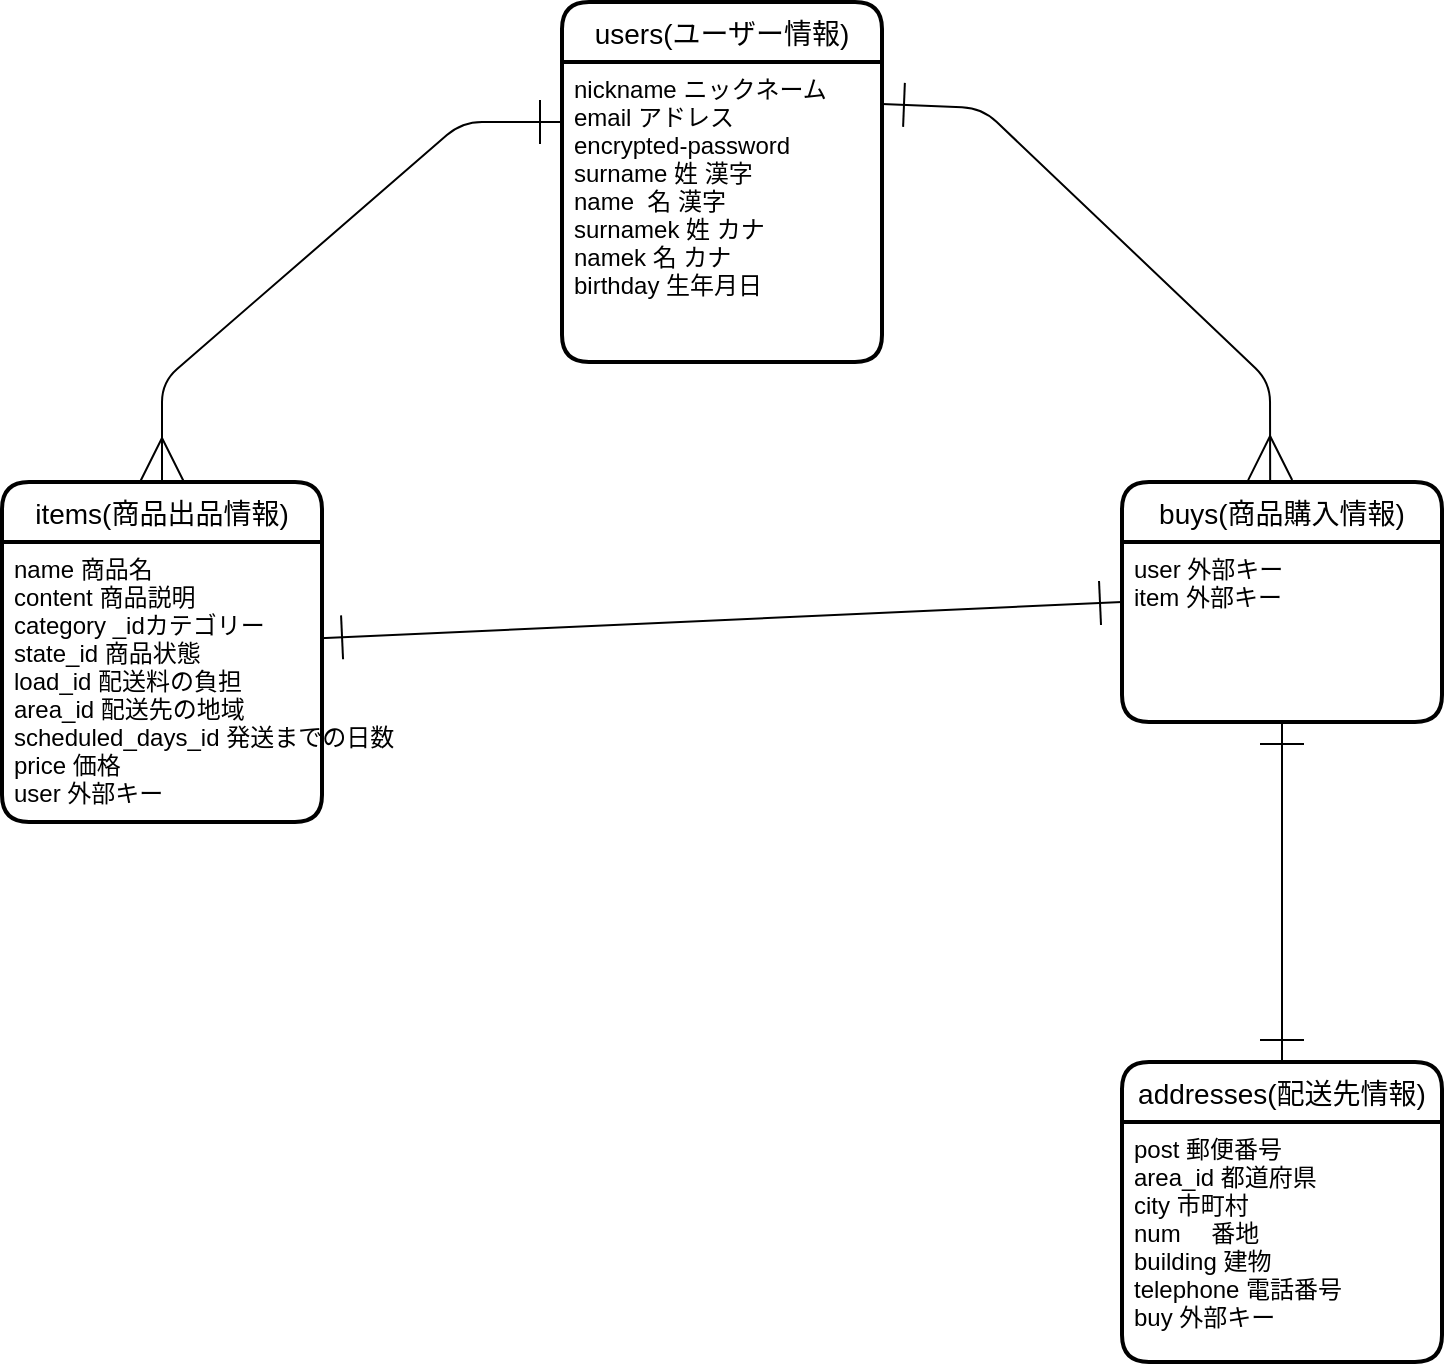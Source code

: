 <mxfile>
    <diagram id="-COzxWgDYKAaHWC1QpeF" name="ページ1">
        <mxGraphModel dx="1765" dy="860" grid="1" gridSize="10" guides="1" tooltips="1" connect="1" arrows="1" fold="1" page="1" pageScale="1" pageWidth="827" pageHeight="1169" math="0" shadow="0">
            <root>
                <mxCell id="0"/>
                <mxCell id="1" parent="0"/>
                <mxCell id="2" value="users(ユーザー情報)" style="swimlane;childLayout=stackLayout;horizontal=1;startSize=30;horizontalStack=0;rounded=1;fontSize=14;fontStyle=0;strokeWidth=2;resizeParent=0;resizeLast=1;shadow=0;dashed=0;align=center;" parent="1" vertex="1">
                    <mxGeometry x="280" y="40" width="160" height="180" as="geometry"/>
                </mxCell>
                <mxCell id="3" value="nickname ニックネーム&#10;email アドレス&#10;encrypted-password&#10;surname 姓 漢字&#10;name  名 漢字&#10;surnamek 姓 カナ&#10;namek 名 カナ&#10;birthday 生年月日" style="align=left;strokeColor=none;fillColor=none;spacingLeft=4;fontSize=12;verticalAlign=top;resizable=0;rotatable=0;part=1;" parent="2" vertex="1">
                    <mxGeometry y="30" width="160" height="150" as="geometry"/>
                </mxCell>
                <mxCell id="4" value="items(商品出品情報)" style="swimlane;childLayout=stackLayout;horizontal=1;startSize=30;horizontalStack=0;rounded=1;fontSize=14;fontStyle=0;strokeWidth=2;resizeParent=0;resizeLast=1;shadow=0;dashed=0;align=center;" parent="1" vertex="1">
                    <mxGeometry y="280" width="160" height="170" as="geometry"/>
                </mxCell>
                <mxCell id="5" value="name 商品名&#10;content 商品説明&#10;category _idカテゴリー&#10;state_id 商品状態&#10;load_id 配送料の負担&#10;area_id 配送先の地域&#10;scheduled_days_id 発送までの日数&#10;price 価格&#10;user 外部キー" style="align=left;strokeColor=none;fillColor=none;spacingLeft=4;fontSize=12;verticalAlign=top;resizable=0;rotatable=0;part=1;" parent="4" vertex="1">
                    <mxGeometry y="30" width="160" height="140" as="geometry"/>
                </mxCell>
                <mxCell id="6" value="buys(商品購入情報)" style="swimlane;childLayout=stackLayout;horizontal=1;startSize=30;horizontalStack=0;rounded=1;fontSize=14;fontStyle=0;strokeWidth=2;resizeParent=0;resizeLast=1;shadow=0;dashed=0;align=center;" parent="1" vertex="1">
                    <mxGeometry x="560" y="280" width="160" height="120" as="geometry"/>
                </mxCell>
                <mxCell id="7" value="user 外部キー&#10;item 外部キー" style="align=left;strokeColor=none;fillColor=none;spacingLeft=4;fontSize=12;verticalAlign=top;resizable=0;rotatable=0;part=1;" parent="6" vertex="1">
                    <mxGeometry y="30" width="160" height="90" as="geometry"/>
                </mxCell>
                <mxCell id="8" value="addresses(配送先情報)" style="swimlane;childLayout=stackLayout;horizontal=1;startSize=30;horizontalStack=0;rounded=1;fontSize=14;fontStyle=0;strokeWidth=2;resizeParent=0;resizeLast=1;shadow=0;dashed=0;align=center;" parent="1" vertex="1">
                    <mxGeometry x="560" y="570" width="160" height="150" as="geometry"/>
                </mxCell>
                <mxCell id="9" value="post 郵便番号&#10;area_id 都道府県&#10;city 市町村&#10;num 　番地&#10;building 建物&#10;telephone 電話番号&#10;buy 外部キー&#10;" style="align=left;strokeColor=none;fillColor=none;spacingLeft=4;fontSize=12;verticalAlign=top;resizable=0;rotatable=0;part=1;" parent="8" vertex="1">
                    <mxGeometry y="30" width="160" height="120" as="geometry"/>
                </mxCell>
                <mxCell id="10" value="" style="endArrow=ERone;startArrow=ERmany;html=1;entryX=0;entryY=0.2;entryDx=0;entryDy=0;endFill=0;startFill=0;endSize=20;startSize=20;entryPerimeter=0;" edge="1" parent="1" target="3">
                    <mxGeometry width="50" height="50" relative="1" as="geometry">
                        <mxPoint x="80" y="280" as="sourcePoint"/>
                        <mxPoint x="130" y="230" as="targetPoint"/>
                        <Array as="points">
                            <mxPoint x="80" y="230"/>
                            <mxPoint x="230" y="100"/>
                        </Array>
                    </mxGeometry>
                </mxCell>
                <mxCell id="11" value="" style="endArrow=ERmany;startArrow=ERone;html=1;startSize=20;endSize=20;entryX=0.463;entryY=-0.008;entryDx=0;entryDy=0;entryPerimeter=0;exitX=1;exitY=0.14;exitDx=0;exitDy=0;endFill=0;startFill=0;exitPerimeter=0;" edge="1" parent="1" source="3" target="6">
                    <mxGeometry width="50" height="50" relative="1" as="geometry">
                        <mxPoint x="360" y="450" as="sourcePoint"/>
                        <mxPoint x="410" y="400" as="targetPoint"/>
                        <Array as="points">
                            <mxPoint x="490" y="93"/>
                            <mxPoint x="634" y="230"/>
                        </Array>
                    </mxGeometry>
                </mxCell>
                <mxCell id="12" value="" style="endArrow=ERone;startArrow=ERone;html=1;startSize=20;endSize=20;entryX=0;entryY=0.5;entryDx=0;entryDy=0;exitX=0.994;exitY=0.344;exitDx=0;exitDy=0;exitPerimeter=0;endFill=0;startFill=0;" edge="1" parent="1" source="5" target="6">
                    <mxGeometry width="50" height="50" relative="1" as="geometry">
                        <mxPoint x="360" y="450" as="sourcePoint"/>
                        <mxPoint x="410" y="400" as="targetPoint"/>
                    </mxGeometry>
                </mxCell>
                <mxCell id="13" value="" style="endArrow=ERone;startArrow=ERone;html=1;startSize=20;endSize=20;entryX=0.5;entryY=1;entryDx=0;entryDy=0;exitX=0.5;exitY=0;exitDx=0;exitDy=0;startFill=0;endFill=0;" edge="1" parent="1" source="8" target="7">
                    <mxGeometry width="50" height="50" relative="1" as="geometry">
                        <mxPoint x="360" y="450" as="sourcePoint"/>
                        <mxPoint x="410" y="400" as="targetPoint"/>
                    </mxGeometry>
                </mxCell>
            </root>
        </mxGraphModel>
    </diagram>
</mxfile>